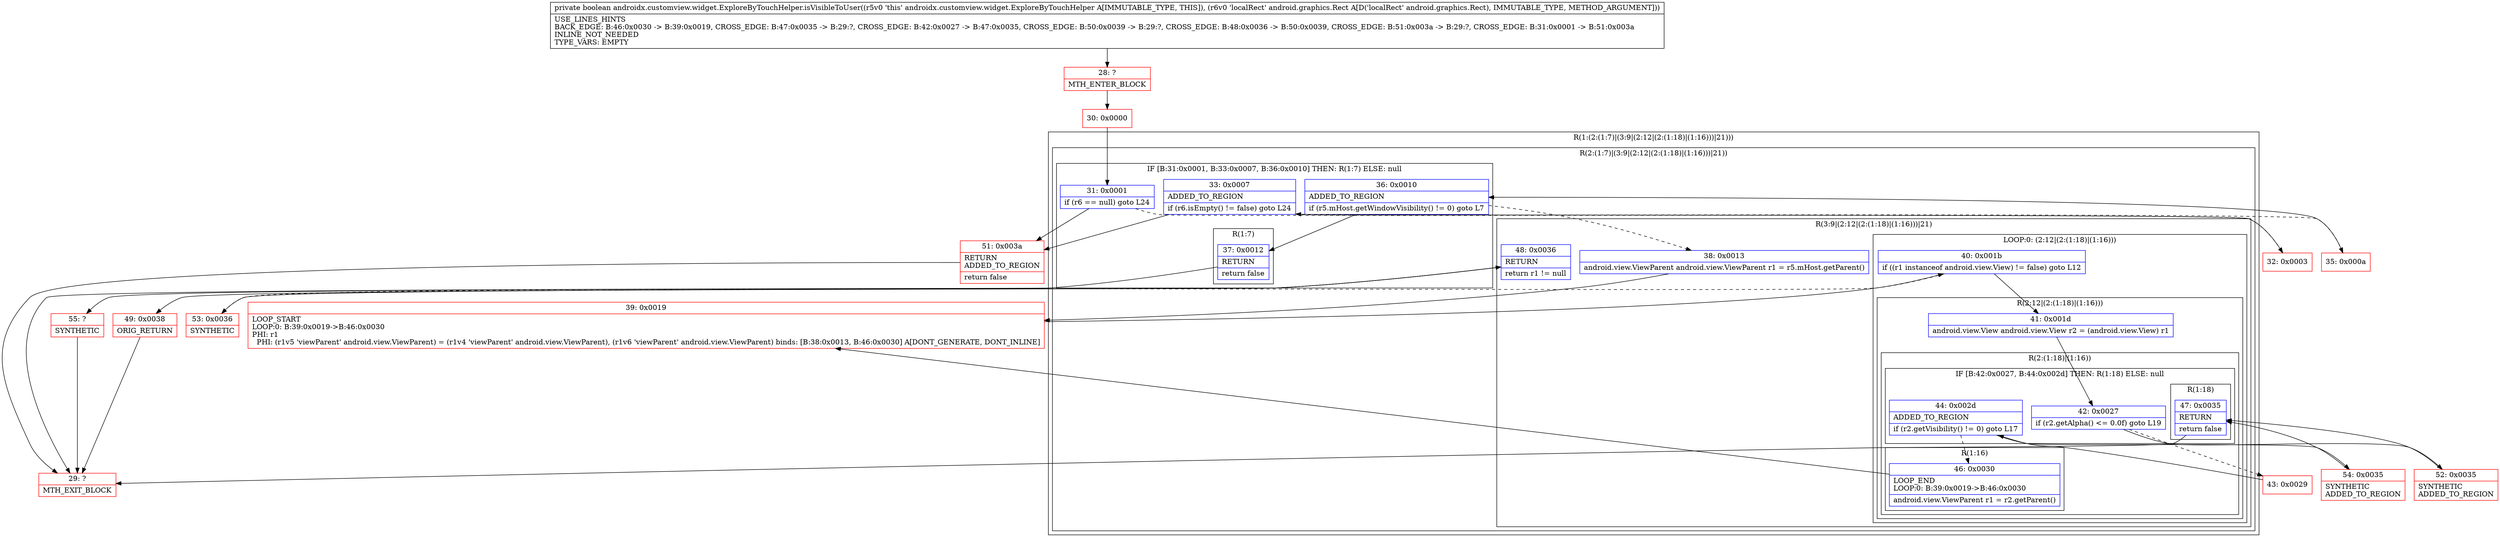 digraph "CFG forandroidx.customview.widget.ExploreByTouchHelper.isVisibleToUser(Landroid\/graphics\/Rect;)Z" {
subgraph cluster_Region_940542775 {
label = "R(1:(2:(1:7)|(3:9|(2:12|(2:(1:18)|(1:16)))|21)))";
node [shape=record,color=blue];
subgraph cluster_Region_1526889642 {
label = "R(2:(1:7)|(3:9|(2:12|(2:(1:18)|(1:16)))|21))";
node [shape=record,color=blue];
subgraph cluster_IfRegion_1191807529 {
label = "IF [B:31:0x0001, B:33:0x0007, B:36:0x0010] THEN: R(1:7) ELSE: null";
node [shape=record,color=blue];
Node_31 [shape=record,label="{31\:\ 0x0001|if (r6 == null) goto L24\l}"];
Node_33 [shape=record,label="{33\:\ 0x0007|ADDED_TO_REGION\l|if (r6.isEmpty() != false) goto L24\l}"];
Node_36 [shape=record,label="{36\:\ 0x0010|ADDED_TO_REGION\l|if (r5.mHost.getWindowVisibility() != 0) goto L7\l}"];
subgraph cluster_Region_934224591 {
label = "R(1:7)";
node [shape=record,color=blue];
Node_37 [shape=record,label="{37\:\ 0x0012|RETURN\l|return false\l}"];
}
}
subgraph cluster_Region_301884466 {
label = "R(3:9|(2:12|(2:(1:18)|(1:16)))|21)";
node [shape=record,color=blue];
Node_38 [shape=record,label="{38\:\ 0x0013|android.view.ViewParent android.view.ViewParent r1 = r5.mHost.getParent()\l}"];
subgraph cluster_LoopRegion_187708402 {
label = "LOOP:0: (2:12|(2:(1:18)|(1:16)))";
node [shape=record,color=blue];
Node_40 [shape=record,label="{40\:\ 0x001b|if ((r1 instanceof android.view.View) != false) goto L12\l}"];
subgraph cluster_Region_510315911 {
label = "R(2:12|(2:(1:18)|(1:16)))";
node [shape=record,color=blue];
Node_41 [shape=record,label="{41\:\ 0x001d|android.view.View android.view.View r2 = (android.view.View) r1\l}"];
subgraph cluster_Region_1941786942 {
label = "R(2:(1:18)|(1:16))";
node [shape=record,color=blue];
subgraph cluster_IfRegion_2086135180 {
label = "IF [B:42:0x0027, B:44:0x002d] THEN: R(1:18) ELSE: null";
node [shape=record,color=blue];
Node_42 [shape=record,label="{42\:\ 0x0027|if (r2.getAlpha() \<= 0.0f) goto L19\l}"];
Node_44 [shape=record,label="{44\:\ 0x002d|ADDED_TO_REGION\l|if (r2.getVisibility() != 0) goto L17\l}"];
subgraph cluster_Region_991069391 {
label = "R(1:18)";
node [shape=record,color=blue];
Node_47 [shape=record,label="{47\:\ 0x0035|RETURN\l|return false\l}"];
}
}
subgraph cluster_Region_16309924 {
label = "R(1:16)";
node [shape=record,color=blue];
Node_46 [shape=record,label="{46\:\ 0x0030|LOOP_END\lLOOP:0: B:39:0x0019\-\>B:46:0x0030\l|android.view.ViewParent r1 = r2.getParent()\l}"];
}
}
}
}
Node_48 [shape=record,label="{48\:\ 0x0036|RETURN\l|return r1 != null\l}"];
}
}
}
Node_28 [shape=record,color=red,label="{28\:\ ?|MTH_ENTER_BLOCK\l}"];
Node_30 [shape=record,color=red,label="{30\:\ 0x0000}"];
Node_32 [shape=record,color=red,label="{32\:\ 0x0003}"];
Node_35 [shape=record,color=red,label="{35\:\ 0x000a}"];
Node_29 [shape=record,color=red,label="{29\:\ ?|MTH_EXIT_BLOCK\l}"];
Node_39 [shape=record,color=red,label="{39\:\ 0x0019|LOOP_START\lLOOP:0: B:39:0x0019\-\>B:46:0x0030\lPHI: r1 \l  PHI: (r1v5 'viewParent' android.view.ViewParent) = (r1v4 'viewParent' android.view.ViewParent), (r1v6 'viewParent' android.view.ViewParent) binds: [B:38:0x0013, B:46:0x0030] A[DONT_GENERATE, DONT_INLINE]\l}"];
Node_43 [shape=record,color=red,label="{43\:\ 0x0029}"];
Node_54 [shape=record,color=red,label="{54\:\ 0x0035|SYNTHETIC\lADDED_TO_REGION\l}"];
Node_52 [shape=record,color=red,label="{52\:\ 0x0035|SYNTHETIC\lADDED_TO_REGION\l}"];
Node_53 [shape=record,color=red,label="{53\:\ 0x0036|SYNTHETIC\l}"];
Node_49 [shape=record,color=red,label="{49\:\ 0x0038|ORIG_RETURN\l}"];
Node_55 [shape=record,color=red,label="{55\:\ ?|SYNTHETIC\l}"];
Node_51 [shape=record,color=red,label="{51\:\ 0x003a|RETURN\lADDED_TO_REGION\l|return false\l}"];
MethodNode[shape=record,label="{private boolean androidx.customview.widget.ExploreByTouchHelper.isVisibleToUser((r5v0 'this' androidx.customview.widget.ExploreByTouchHelper A[IMMUTABLE_TYPE, THIS]), (r6v0 'localRect' android.graphics.Rect A[D('localRect' android.graphics.Rect), IMMUTABLE_TYPE, METHOD_ARGUMENT]))  | USE_LINES_HINTS\lBACK_EDGE: B:46:0x0030 \-\> B:39:0x0019, CROSS_EDGE: B:47:0x0035 \-\> B:29:?, CROSS_EDGE: B:42:0x0027 \-\> B:47:0x0035, CROSS_EDGE: B:50:0x0039 \-\> B:29:?, CROSS_EDGE: B:48:0x0036 \-\> B:50:0x0039, CROSS_EDGE: B:51:0x003a \-\> B:29:?, CROSS_EDGE: B:31:0x0001 \-\> B:51:0x003a\lINLINE_NOT_NEEDED\lTYPE_VARS: EMPTY\l}"];
MethodNode -> Node_28;Node_31 -> Node_32[style=dashed];
Node_31 -> Node_51;
Node_33 -> Node_35[style=dashed];
Node_33 -> Node_51;
Node_36 -> Node_37;
Node_36 -> Node_38[style=dashed];
Node_37 -> Node_29;
Node_38 -> Node_39;
Node_40 -> Node_41;
Node_40 -> Node_53[style=dashed];
Node_41 -> Node_42;
Node_42 -> Node_43[style=dashed];
Node_42 -> Node_52;
Node_44 -> Node_46[style=dashed];
Node_44 -> Node_54;
Node_47 -> Node_29;
Node_46 -> Node_39;
Node_48 -> Node_49;
Node_48 -> Node_55;
Node_28 -> Node_30;
Node_30 -> Node_31;
Node_32 -> Node_33;
Node_35 -> Node_36;
Node_39 -> Node_40;
Node_43 -> Node_44;
Node_54 -> Node_47;
Node_52 -> Node_47;
Node_53 -> Node_48;
Node_49 -> Node_29;
Node_55 -> Node_29;
Node_51 -> Node_29;
}

